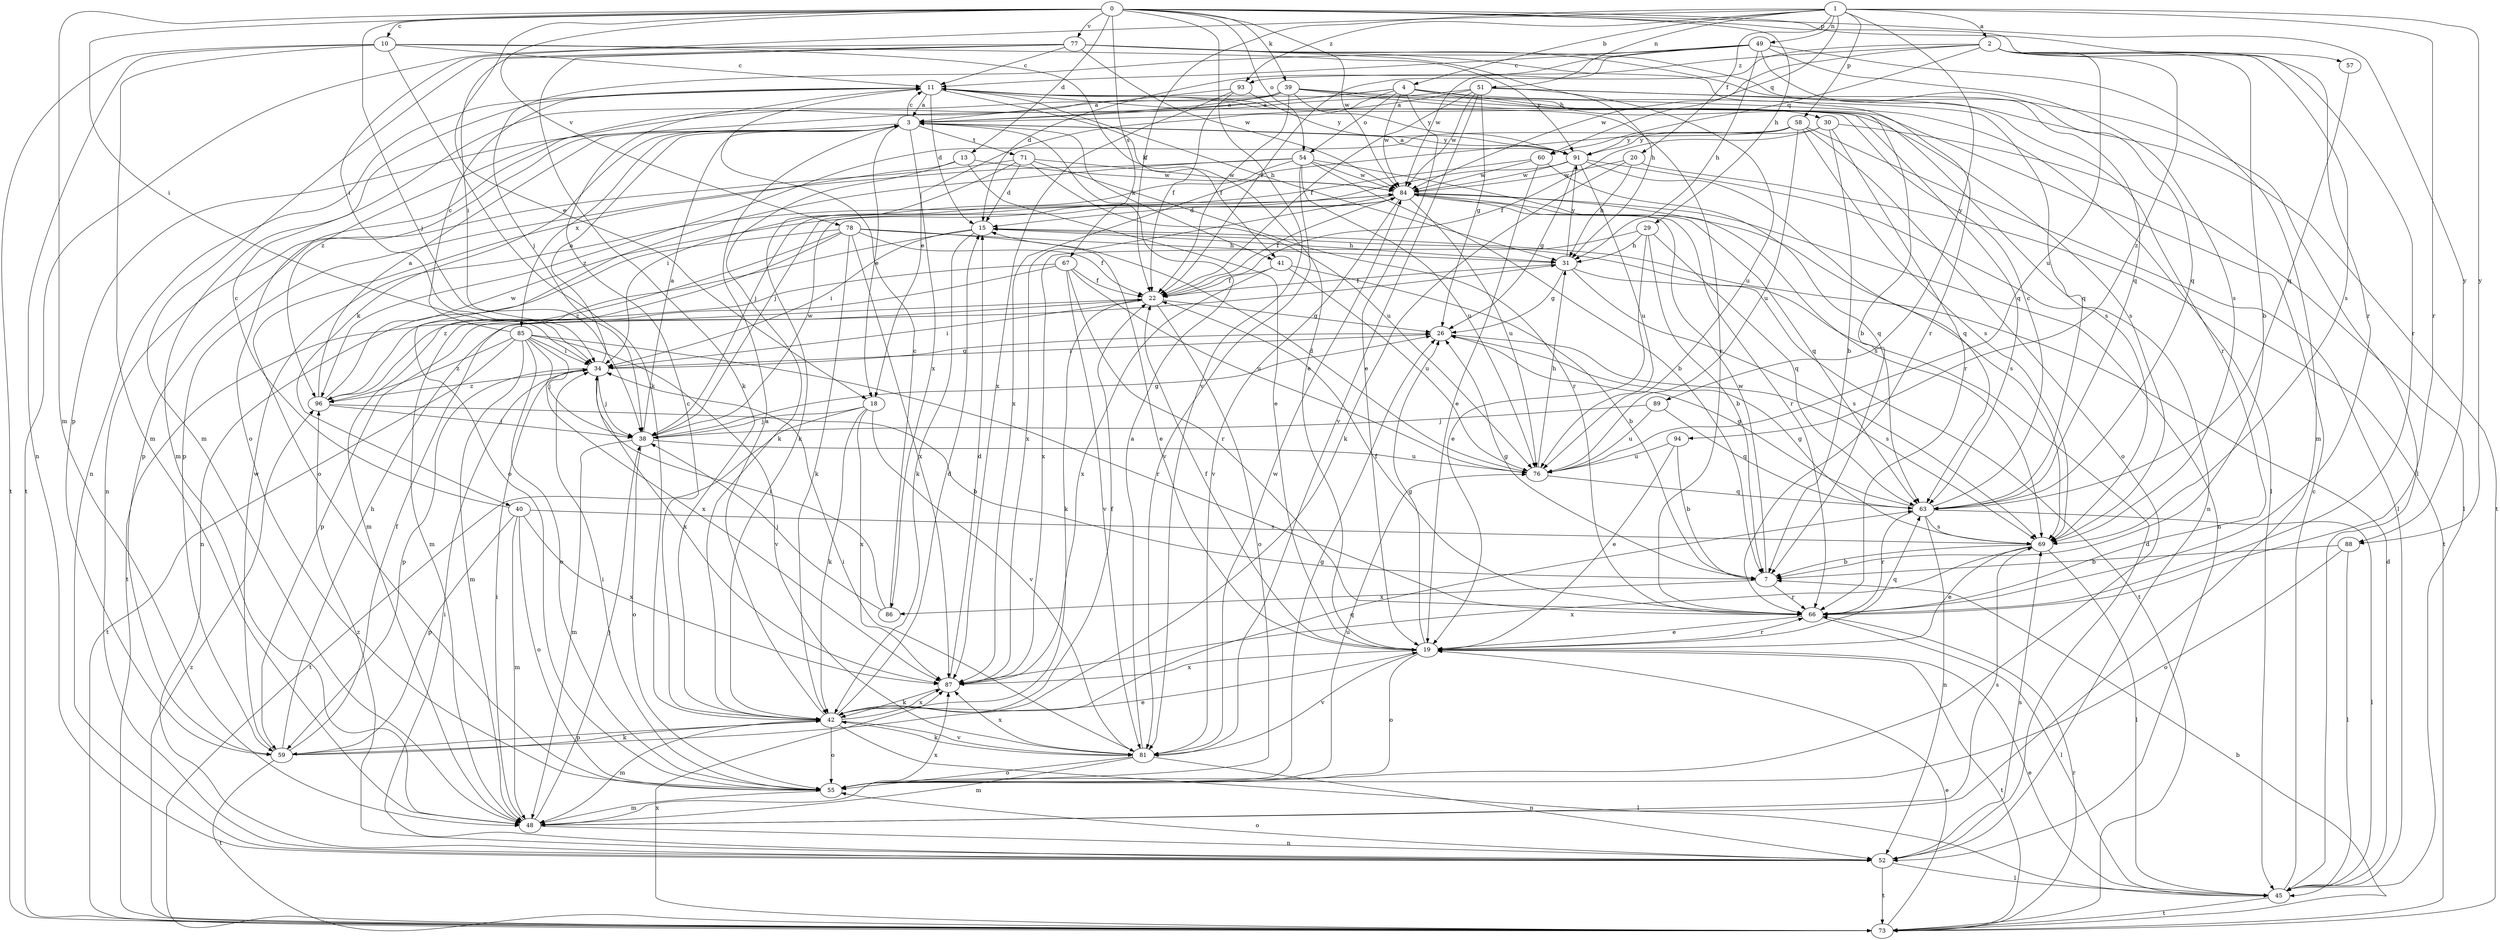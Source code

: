 strict digraph  {
0;
1;
2;
3;
4;
7;
10;
11;
13;
15;
18;
19;
20;
22;
26;
29;
30;
31;
34;
38;
39;
40;
41;
42;
45;
48;
49;
51;
52;
54;
55;
57;
58;
59;
60;
63;
66;
67;
69;
71;
73;
76;
77;
78;
81;
84;
85;
86;
87;
88;
89;
91;
93;
94;
96;
0 -> 10  [label=c];
0 -> 13  [label=d];
0 -> 18  [label=e];
0 -> 29  [label=h];
0 -> 34  [label=i];
0 -> 38  [label=j];
0 -> 39  [label=k];
0 -> 48  [label=m];
0 -> 54  [label=o];
0 -> 57  [label=p];
0 -> 66  [label=r];
0 -> 67  [label=s];
0 -> 77  [label=v];
0 -> 78  [label=v];
0 -> 81  [label=v];
0 -> 84  [label=w];
0 -> 88  [label=y];
1 -> 2  [label=a];
1 -> 4  [label=b];
1 -> 20  [label=f];
1 -> 22  [label=f];
1 -> 34  [label=i];
1 -> 49  [label=n];
1 -> 51  [label=n];
1 -> 58  [label=p];
1 -> 60  [label=q];
1 -> 66  [label=r];
1 -> 88  [label=y];
1 -> 89  [label=y];
1 -> 93  [label=z];
2 -> 7  [label=b];
2 -> 22  [label=f];
2 -> 60  [label=q];
2 -> 66  [label=r];
2 -> 69  [label=s];
2 -> 76  [label=u];
2 -> 84  [label=w];
2 -> 93  [label=z];
2 -> 94  [label=z];
3 -> 11  [label=c];
3 -> 18  [label=e];
3 -> 40  [label=k];
3 -> 41  [label=k];
3 -> 52  [label=n];
3 -> 71  [label=t];
3 -> 85  [label=x];
3 -> 86  [label=x];
3 -> 91  [label=y];
4 -> 3  [label=a];
4 -> 7  [label=b];
4 -> 18  [label=e];
4 -> 19  [label=e];
4 -> 30  [label=h];
4 -> 54  [label=o];
4 -> 63  [label=q];
4 -> 84  [label=w];
4 -> 96  [label=z];
7 -> 26  [label=g];
7 -> 66  [label=r];
7 -> 84  [label=w];
7 -> 86  [label=x];
10 -> 11  [label=c];
10 -> 41  [label=k];
10 -> 42  [label=k];
10 -> 48  [label=m];
10 -> 52  [label=n];
10 -> 73  [label=t];
10 -> 91  [label=y];
11 -> 3  [label=a];
11 -> 15  [label=d];
11 -> 19  [label=e];
11 -> 31  [label=h];
11 -> 52  [label=n];
11 -> 66  [label=r];
11 -> 69  [label=s];
13 -> 19  [label=e];
13 -> 42  [label=k];
13 -> 55  [label=o];
13 -> 84  [label=w];
15 -> 31  [label=h];
15 -> 34  [label=i];
15 -> 42  [label=k];
15 -> 73  [label=t];
18 -> 38  [label=j];
18 -> 42  [label=k];
18 -> 73  [label=t];
18 -> 81  [label=v];
18 -> 87  [label=x];
19 -> 22  [label=f];
19 -> 26  [label=g];
19 -> 55  [label=o];
19 -> 63  [label=q];
19 -> 66  [label=r];
19 -> 73  [label=t];
19 -> 81  [label=v];
19 -> 87  [label=x];
20 -> 31  [label=h];
20 -> 42  [label=k];
20 -> 73  [label=t];
20 -> 84  [label=w];
22 -> 26  [label=g];
22 -> 34  [label=i];
22 -> 42  [label=k];
22 -> 55  [label=o];
22 -> 59  [label=p];
26 -> 34  [label=i];
26 -> 69  [label=s];
29 -> 7  [label=b];
29 -> 19  [label=e];
29 -> 31  [label=h];
29 -> 63  [label=q];
29 -> 87  [label=x];
30 -> 7  [label=b];
30 -> 22  [label=f];
30 -> 45  [label=l];
30 -> 66  [label=r];
30 -> 91  [label=y];
31 -> 22  [label=f];
31 -> 26  [label=g];
31 -> 69  [label=s];
31 -> 73  [label=t];
31 -> 91  [label=y];
34 -> 3  [label=a];
34 -> 26  [label=g];
34 -> 38  [label=j];
34 -> 59  [label=p];
34 -> 87  [label=x];
34 -> 96  [label=z];
38 -> 3  [label=a];
38 -> 26  [label=g];
38 -> 48  [label=m];
38 -> 55  [label=o];
38 -> 76  [label=u];
38 -> 84  [label=w];
39 -> 3  [label=a];
39 -> 22  [label=f];
39 -> 45  [label=l];
39 -> 48  [label=m];
39 -> 55  [label=o];
39 -> 63  [label=q];
39 -> 69  [label=s];
39 -> 91  [label=y];
40 -> 11  [label=c];
40 -> 48  [label=m];
40 -> 55  [label=o];
40 -> 59  [label=p];
40 -> 69  [label=s];
40 -> 87  [label=x];
41 -> 7  [label=b];
41 -> 22  [label=f];
41 -> 76  [label=u];
41 -> 87  [label=x];
42 -> 3  [label=a];
42 -> 11  [label=c];
42 -> 15  [label=d];
42 -> 22  [label=f];
42 -> 45  [label=l];
42 -> 48  [label=m];
42 -> 55  [label=o];
42 -> 59  [label=p];
42 -> 63  [label=q];
42 -> 81  [label=v];
42 -> 87  [label=x];
45 -> 11  [label=c];
45 -> 15  [label=d];
45 -> 19  [label=e];
45 -> 73  [label=t];
48 -> 34  [label=i];
48 -> 38  [label=j];
48 -> 52  [label=n];
48 -> 69  [label=s];
48 -> 87  [label=x];
49 -> 11  [label=c];
49 -> 15  [label=d];
49 -> 31  [label=h];
49 -> 38  [label=j];
49 -> 48  [label=m];
49 -> 63  [label=q];
49 -> 69  [label=s];
49 -> 84  [label=w];
51 -> 3  [label=a];
51 -> 22  [label=f];
51 -> 26  [label=g];
51 -> 59  [label=p];
51 -> 66  [label=r];
51 -> 73  [label=t];
51 -> 76  [label=u];
51 -> 81  [label=v];
51 -> 84  [label=w];
52 -> 15  [label=d];
52 -> 34  [label=i];
52 -> 45  [label=l];
52 -> 55  [label=o];
52 -> 69  [label=s];
52 -> 73  [label=t];
52 -> 96  [label=z];
54 -> 7  [label=b];
54 -> 34  [label=i];
54 -> 55  [label=o];
54 -> 59  [label=p];
54 -> 69  [label=s];
54 -> 76  [label=u];
54 -> 81  [label=v];
54 -> 84  [label=w];
55 -> 26  [label=g];
55 -> 34  [label=i];
55 -> 48  [label=m];
55 -> 76  [label=u];
57 -> 63  [label=q];
58 -> 45  [label=l];
58 -> 55  [label=o];
58 -> 69  [label=s];
58 -> 76  [label=u];
58 -> 87  [label=x];
58 -> 91  [label=y];
58 -> 96  [label=z];
59 -> 19  [label=e];
59 -> 22  [label=f];
59 -> 31  [label=h];
59 -> 42  [label=k];
59 -> 73  [label=t];
59 -> 84  [label=w];
60 -> 19  [label=e];
60 -> 38  [label=j];
60 -> 63  [label=q];
60 -> 84  [label=w];
63 -> 11  [label=c];
63 -> 26  [label=g];
63 -> 45  [label=l];
63 -> 52  [label=n];
63 -> 66  [label=r];
63 -> 69  [label=s];
66 -> 19  [label=e];
66 -> 22  [label=f];
66 -> 45  [label=l];
67 -> 22  [label=f];
67 -> 48  [label=m];
67 -> 66  [label=r];
67 -> 76  [label=u];
67 -> 81  [label=v];
67 -> 96  [label=z];
69 -> 7  [label=b];
69 -> 19  [label=e];
69 -> 26  [label=g];
69 -> 45  [label=l];
69 -> 87  [label=x];
71 -> 15  [label=d];
71 -> 42  [label=k];
71 -> 59  [label=p];
71 -> 66  [label=r];
71 -> 76  [label=u];
71 -> 84  [label=w];
73 -> 7  [label=b];
73 -> 19  [label=e];
73 -> 66  [label=r];
73 -> 87  [label=x];
73 -> 96  [label=z];
76 -> 15  [label=d];
76 -> 31  [label=h];
76 -> 63  [label=q];
77 -> 11  [label=c];
77 -> 31  [label=h];
77 -> 34  [label=i];
77 -> 42  [label=k];
77 -> 45  [label=l];
77 -> 48  [label=m];
77 -> 63  [label=q];
77 -> 66  [label=r];
77 -> 73  [label=t];
77 -> 84  [label=w];
78 -> 19  [label=e];
78 -> 22  [label=f];
78 -> 31  [label=h];
78 -> 42  [label=k];
78 -> 48  [label=m];
78 -> 52  [label=n];
78 -> 87  [label=x];
78 -> 96  [label=z];
81 -> 3  [label=a];
81 -> 34  [label=i];
81 -> 42  [label=k];
81 -> 48  [label=m];
81 -> 52  [label=n];
81 -> 55  [label=o];
81 -> 84  [label=w];
81 -> 87  [label=x];
84 -> 15  [label=d];
84 -> 22  [label=f];
84 -> 52  [label=n];
84 -> 63  [label=q];
84 -> 66  [label=r];
84 -> 69  [label=s];
84 -> 76  [label=u];
84 -> 81  [label=v];
84 -> 87  [label=x];
85 -> 11  [label=c];
85 -> 34  [label=i];
85 -> 38  [label=j];
85 -> 48  [label=m];
85 -> 55  [label=o];
85 -> 66  [label=r];
85 -> 73  [label=t];
85 -> 81  [label=v];
85 -> 87  [label=x];
85 -> 96  [label=z];
86 -> 11  [label=c];
86 -> 34  [label=i];
86 -> 38  [label=j];
87 -> 15  [label=d];
87 -> 42  [label=k];
88 -> 7  [label=b];
88 -> 45  [label=l];
88 -> 55  [label=o];
89 -> 38  [label=j];
89 -> 63  [label=q];
89 -> 76  [label=u];
91 -> 3  [label=a];
91 -> 26  [label=g];
91 -> 38  [label=j];
91 -> 52  [label=n];
91 -> 63  [label=q];
91 -> 76  [label=u];
91 -> 84  [label=w];
93 -> 3  [label=a];
93 -> 22  [label=f];
93 -> 87  [label=x];
93 -> 91  [label=y];
94 -> 7  [label=b];
94 -> 19  [label=e];
94 -> 76  [label=u];
96 -> 3  [label=a];
96 -> 7  [label=b];
96 -> 38  [label=j];
96 -> 84  [label=w];
}
